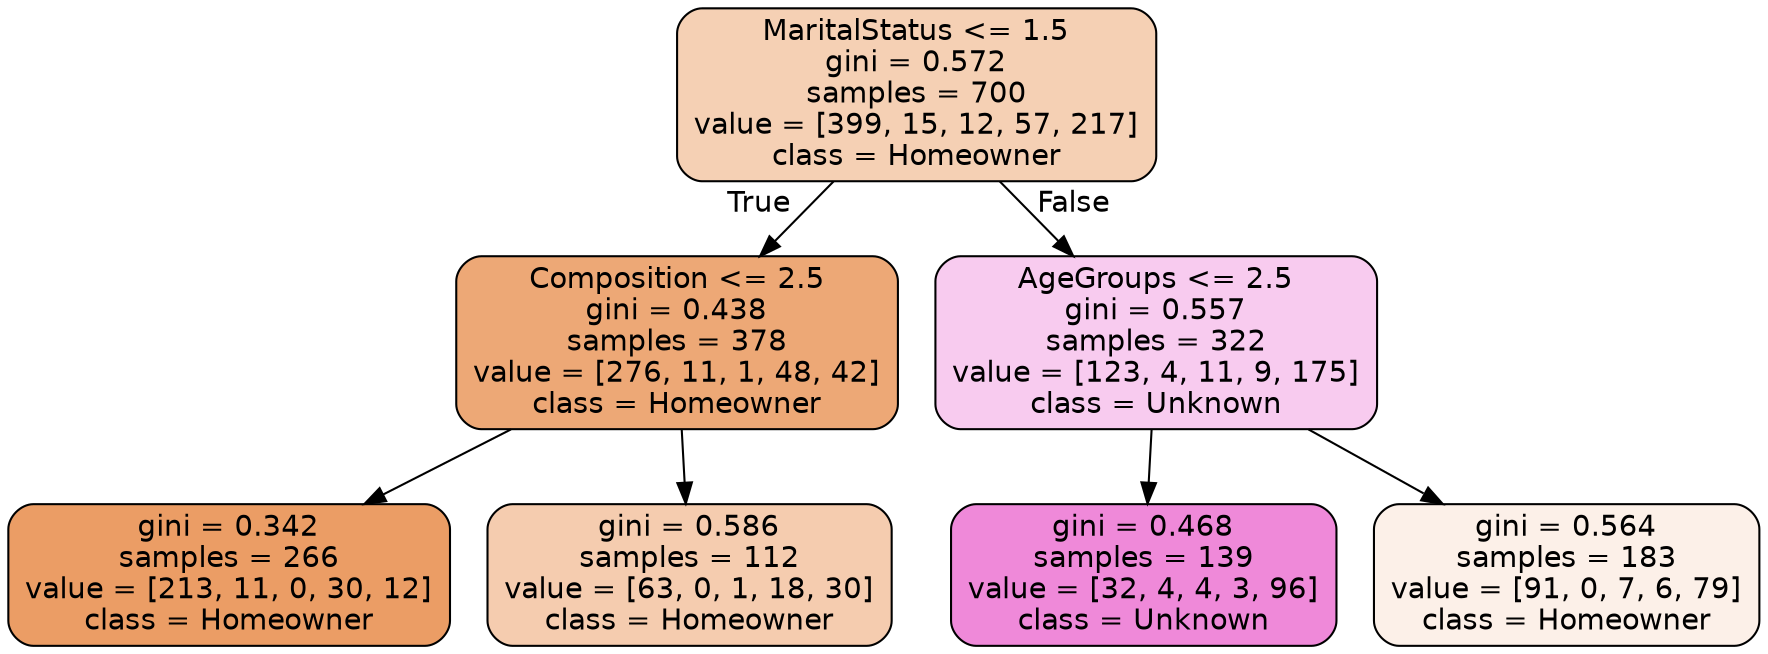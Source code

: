 digraph Tree {
node [shape=box, style="filled, rounded", color="black", fontname="helvetica"] ;
edge [fontname="helvetica"] ;
0 [label="MaritalStatus <= 1.5\ngini = 0.572\nsamples = 700\nvalue = [399, 15, 12, 57, 217]\nclass = Homeowner", fillcolor="#f5d0b4"] ;
1 [label="Composition <= 2.5\ngini = 0.438\nsamples = 378\nvalue = [276, 11, 1, 48, 42]\nclass = Homeowner", fillcolor="#eda876"] ;
0 -> 1 [labeldistance=2.5, labelangle=45, headlabel="True"] ;
2 [label="gini = 0.342\nsamples = 266\nvalue = [213, 11, 0, 30, 12]\nclass = Homeowner", fillcolor="#eb9d65"] ;
1 -> 2 ;
3 [label="gini = 0.586\nsamples = 112\nvalue = [63, 0, 1, 18, 30]\nclass = Homeowner", fillcolor="#f5ccaf"] ;
1 -> 3 ;
4 [label="AgeGroups <= 2.5\ngini = 0.557\nsamples = 322\nvalue = [123, 4, 11, 9, 175]\nclass = Unknown", fillcolor="#f8cbef"] ;
0 -> 4 [labeldistance=2.5, labelangle=-45, headlabel="False"] ;
5 [label="gini = 0.468\nsamples = 139\nvalue = [32, 4, 4, 3, 96]\nclass = Unknown", fillcolor="#ef89d9"] ;
4 -> 5 ;
6 [label="gini = 0.564\nsamples = 183\nvalue = [91, 0, 7, 6, 79]\nclass = Homeowner", fillcolor="#fcf0e8"] ;
4 -> 6 ;
}